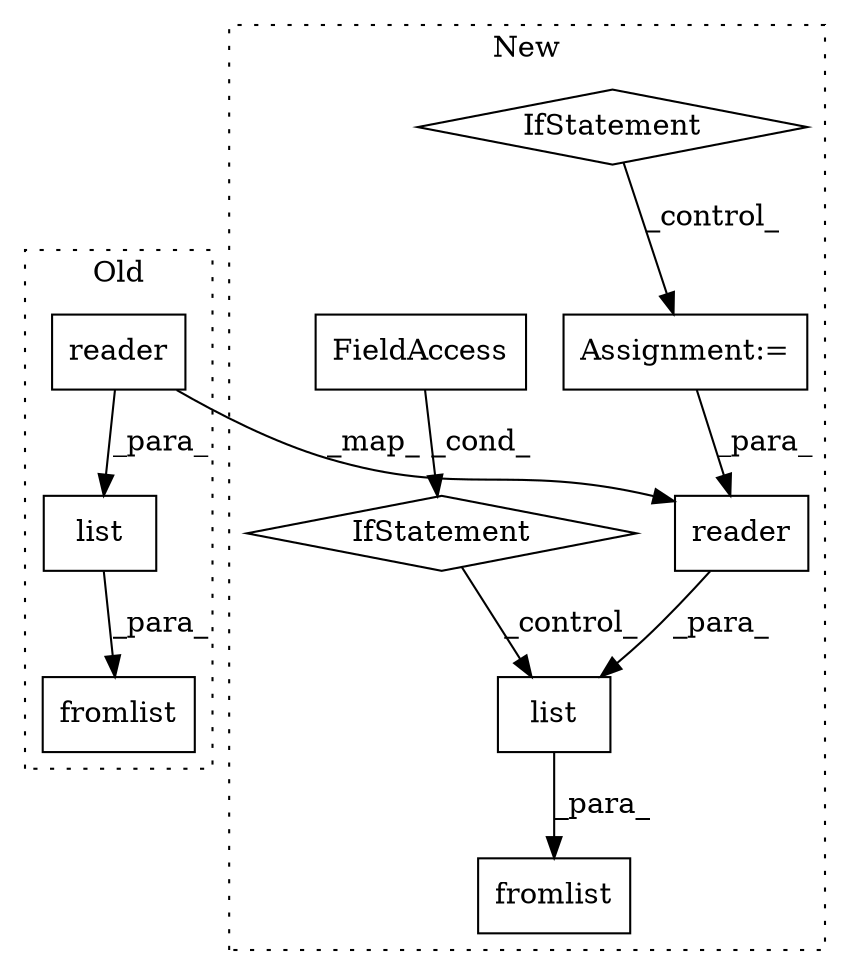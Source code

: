 digraph G {
subgraph cluster0 {
1 [label="fromlist" a="32" s="1249,1301" l="9,1" shape="box"];
6 [label="reader" a="32" s="1267,1289" l="7,1" shape="box"];
7 [label="list" a="32" s="1258,1290" l="5,1" shape="box"];
label = "Old";
style="dotted";
}
subgraph cluster1 {
2 [label="IfStatement" a="25" s="1353,1364" l="4,2" shape="diamond"];
3 [label="Assignment:=" a="7" s="1378" l="1" shape="box"];
4 [label="fromlist" a="32" s="1854,1885" l="9,1" shape="box"];
5 [label="reader" a="32" s="1432,1454" l="7,1" shape="box"];
8 [label="list" a="32" s="1806,1827" l="5,1" shape="box"];
9 [label="FieldAccess" a="22" s="1465" l="7" shape="box"];
10 [label="IfStatement" a="25" s="1461,1472" l="4,2" shape="diamond"];
label = "New";
style="dotted";
}
2 -> 3 [label="_control_"];
3 -> 5 [label="_para_"];
5 -> 8 [label="_para_"];
6 -> 7 [label="_para_"];
6 -> 5 [label="_map_"];
7 -> 1 [label="_para_"];
8 -> 4 [label="_para_"];
9 -> 10 [label="_cond_"];
10 -> 8 [label="_control_"];
}